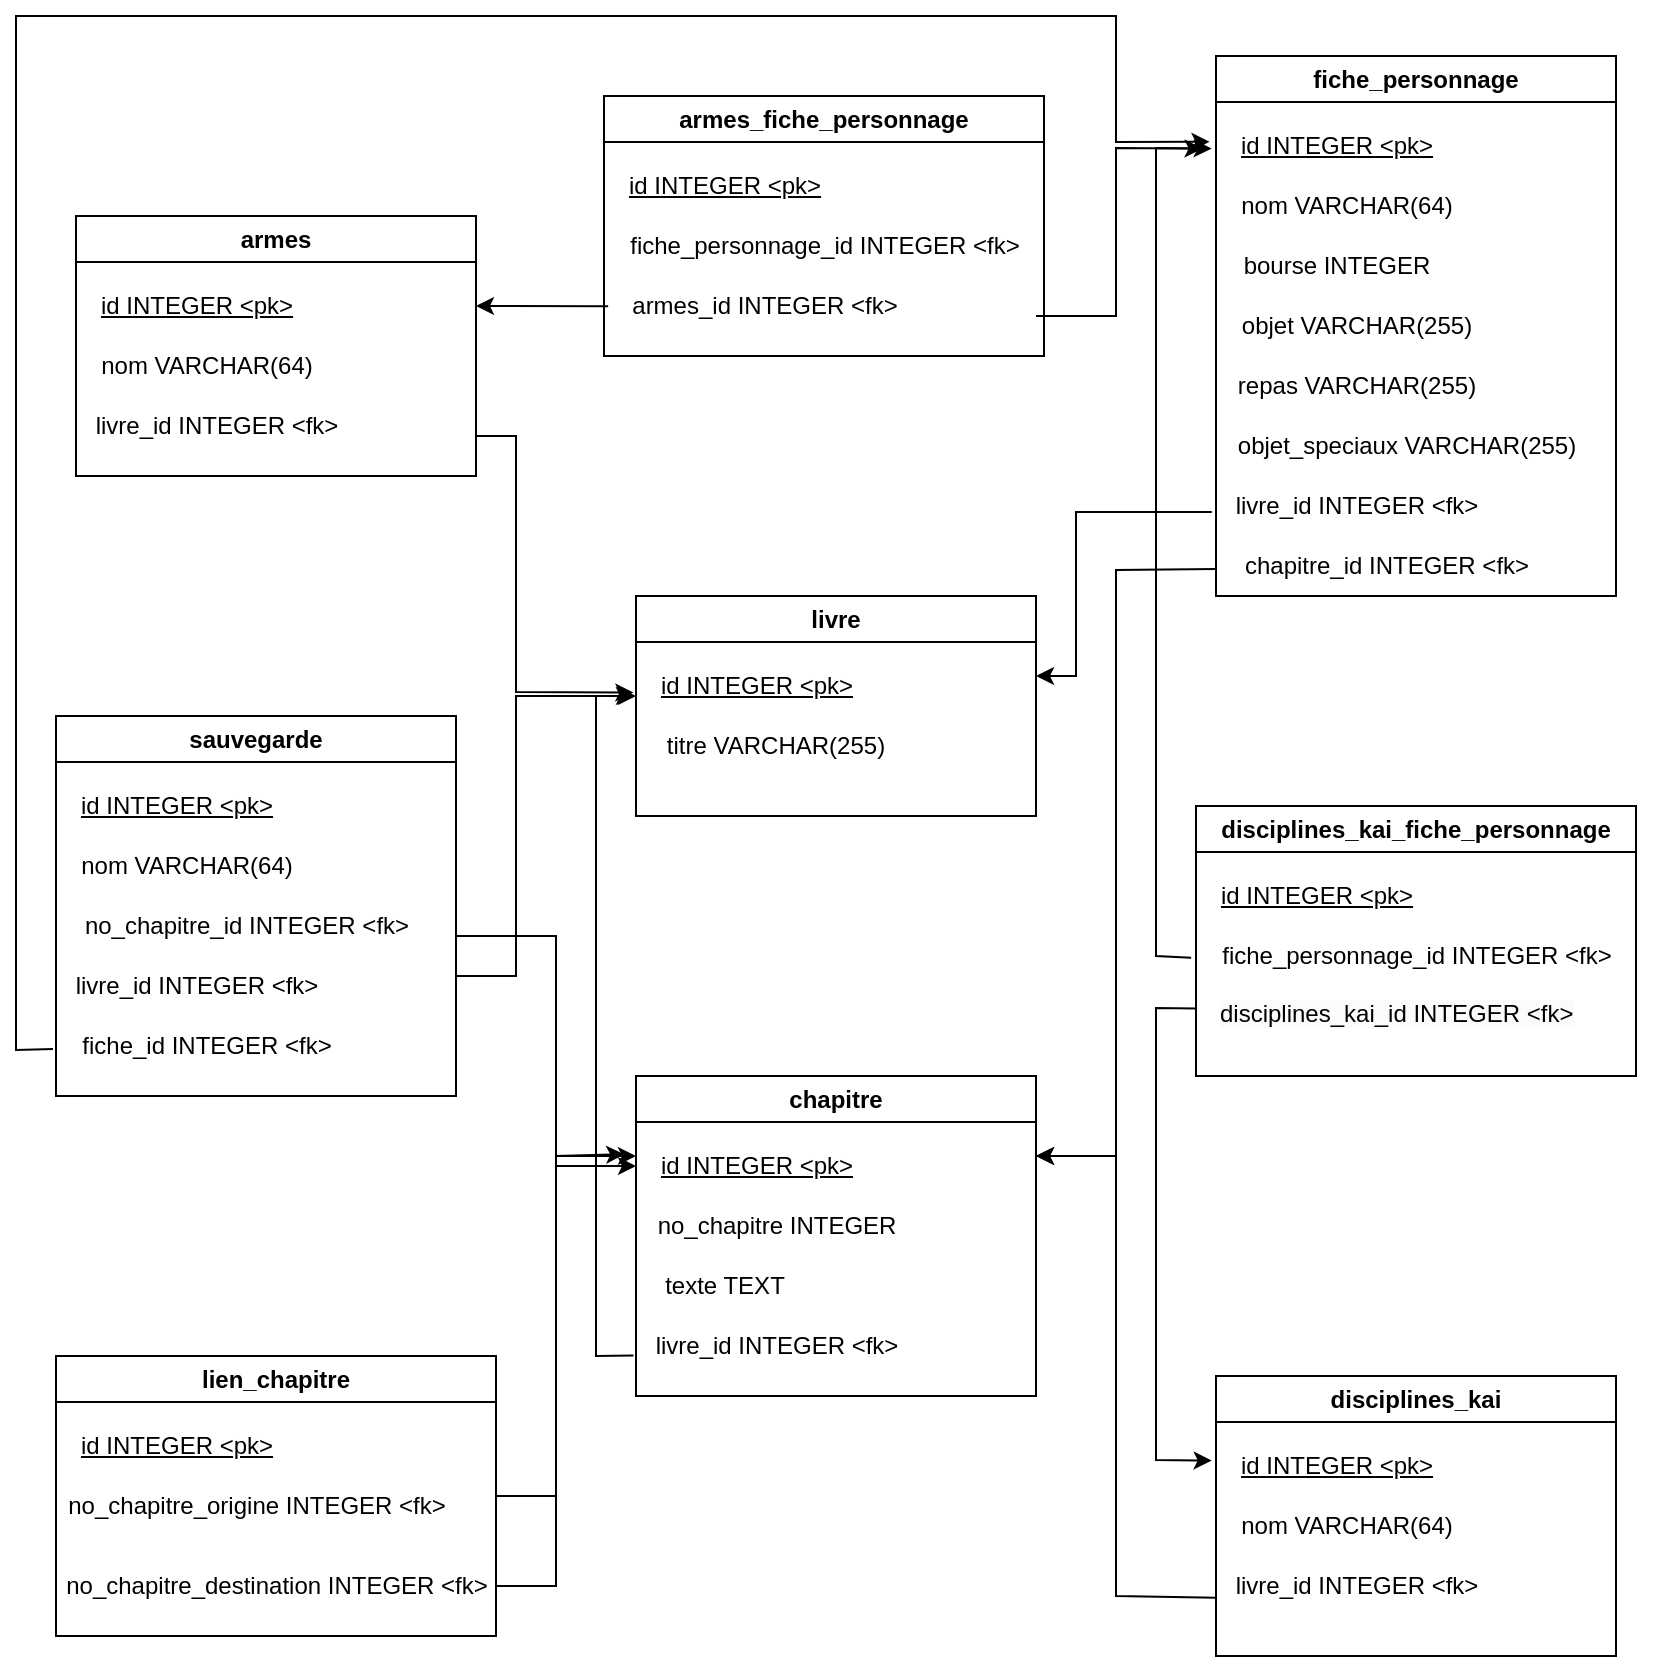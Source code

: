 <mxfile version="21.8.2" type="device">
  <diagram name="Page-1" id="x-uxpsHx32nLOm2oYGz4">
    <mxGraphModel dx="1823" dy="866" grid="1" gridSize="10" guides="1" tooltips="1" connect="1" arrows="1" fold="1" page="1" pageScale="1" pageWidth="827" pageHeight="1169" math="0" shadow="0">
      <root>
        <mxCell id="0" />
        <mxCell id="1" parent="0" />
        <mxCell id="iNsdmit7dDFyfxii4Sh--5" value="armes" style="swimlane;whiteSpace=wrap;html=1;" vertex="1" parent="1">
          <mxGeometry x="40" y="120" width="200" height="130" as="geometry" />
        </mxCell>
        <mxCell id="iNsdmit7dDFyfxii4Sh--18" value="&lt;u&gt;id INTEGER &amp;lt;pk&amp;gt;&lt;/u&gt;" style="text;html=1;align=center;verticalAlign=middle;resizable=0;points=[];autosize=1;strokeColor=none;fillColor=none;" vertex="1" parent="iNsdmit7dDFyfxii4Sh--5">
          <mxGeometry y="30" width="120" height="30" as="geometry" />
        </mxCell>
        <mxCell id="iNsdmit7dDFyfxii4Sh--19" value="nom VARCHAR(64)" style="text;html=1;align=center;verticalAlign=middle;resizable=0;points=[];autosize=1;strokeColor=none;fillColor=none;" vertex="1" parent="iNsdmit7dDFyfxii4Sh--5">
          <mxGeometry y="60" width="130" height="30" as="geometry" />
        </mxCell>
        <mxCell id="iNsdmit7dDFyfxii4Sh--20" value="livre_id INTEGER &amp;lt;fk&amp;gt;" style="text;html=1;align=center;verticalAlign=middle;resizable=0;points=[];autosize=1;strokeColor=none;fillColor=none;" vertex="1" parent="iNsdmit7dDFyfxii4Sh--5">
          <mxGeometry y="90" width="140" height="30" as="geometry" />
        </mxCell>
        <mxCell id="iNsdmit7dDFyfxii4Sh--6" value="armes_fiche_personnage" style="swimlane;whiteSpace=wrap;html=1;startSize=23;" vertex="1" parent="1">
          <mxGeometry x="304" y="60" width="220" height="130" as="geometry" />
        </mxCell>
        <mxCell id="iNsdmit7dDFyfxii4Sh--35" value="&lt;u&gt;id INTEGER &amp;lt;pk&amp;gt;&lt;/u&gt;" style="text;html=1;align=center;verticalAlign=middle;resizable=0;points=[];autosize=1;strokeColor=none;fillColor=none;" vertex="1" parent="iNsdmit7dDFyfxii4Sh--6">
          <mxGeometry y="30" width="120" height="30" as="geometry" />
        </mxCell>
        <mxCell id="iNsdmit7dDFyfxii4Sh--36" value="fiche_personnage_id INTEGER &amp;lt;fk&amp;gt;" style="text;html=1;align=center;verticalAlign=middle;resizable=0;points=[];autosize=1;strokeColor=none;fillColor=none;" vertex="1" parent="iNsdmit7dDFyfxii4Sh--6">
          <mxGeometry y="60" width="220" height="30" as="geometry" />
        </mxCell>
        <mxCell id="iNsdmit7dDFyfxii4Sh--37" value="armes_id INTEGER &amp;lt;fk&amp;gt;" style="text;html=1;align=center;verticalAlign=middle;resizable=0;points=[];autosize=1;strokeColor=none;fillColor=none;" vertex="1" parent="iNsdmit7dDFyfxii4Sh--6">
          <mxGeometry y="90" width="160" height="30" as="geometry" />
        </mxCell>
        <mxCell id="iNsdmit7dDFyfxii4Sh--7" value="disciplines_kai_fiche_personnage" style="swimlane;whiteSpace=wrap;html=1;" vertex="1" parent="1">
          <mxGeometry x="600" y="415" width="220" height="135" as="geometry" />
        </mxCell>
        <mxCell id="iNsdmit7dDFyfxii4Sh--32" value="&lt;u&gt;id INTEGER &amp;lt;pk&amp;gt;&lt;/u&gt;" style="text;html=1;align=center;verticalAlign=middle;resizable=0;points=[];autosize=1;strokeColor=none;fillColor=none;" vertex="1" parent="iNsdmit7dDFyfxii4Sh--7">
          <mxGeometry y="30" width="120" height="30" as="geometry" />
        </mxCell>
        <mxCell id="iNsdmit7dDFyfxii4Sh--33" value="fiche_personnage_id INTEGER &amp;lt;fk&amp;gt;" style="text;html=1;align=center;verticalAlign=middle;resizable=0;points=[];autosize=1;strokeColor=none;fillColor=none;" vertex="1" parent="iNsdmit7dDFyfxii4Sh--7">
          <mxGeometry y="60" width="220" height="30" as="geometry" />
        </mxCell>
        <mxCell id="iNsdmit7dDFyfxii4Sh--34" value="&lt;span style=&quot;color: rgb(0, 0, 0); font-family: Helvetica; font-size: 12px; font-style: normal; font-variant-ligatures: normal; font-variant-caps: normal; font-weight: 400; letter-spacing: normal; orphans: 2; text-align: center; text-indent: 0px; text-transform: none; widows: 2; word-spacing: 0px; -webkit-text-stroke-width: 0px; background-color: rgb(251, 251, 251); text-decoration-thickness: initial; text-decoration-style: initial; text-decoration-color: initial; float: none; display: inline !important;&quot;&gt;disciplines_kai_id INTEGER &amp;lt;fk&amp;gt;&lt;/span&gt;" style="text;whiteSpace=wrap;html=1;" vertex="1" parent="iNsdmit7dDFyfxii4Sh--7">
          <mxGeometry x="10" y="90" width="230" height="40" as="geometry" />
        </mxCell>
        <mxCell id="iNsdmit7dDFyfxii4Sh--8" value="sauvegarde" style="swimlane;whiteSpace=wrap;html=1;startSize=23;" vertex="1" parent="1">
          <mxGeometry x="30" y="370" width="200" height="190" as="geometry" />
        </mxCell>
        <mxCell id="iNsdmit7dDFyfxii4Sh--38" value="&lt;u&gt;id INTEGER &amp;lt;pk&amp;gt;&lt;/u&gt;" style="text;html=1;align=center;verticalAlign=middle;resizable=0;points=[];autosize=1;strokeColor=none;fillColor=none;" vertex="1" parent="iNsdmit7dDFyfxii4Sh--8">
          <mxGeometry y="30" width="120" height="30" as="geometry" />
        </mxCell>
        <mxCell id="iNsdmit7dDFyfxii4Sh--39" value="nom VARCHAR(64)" style="text;html=1;align=center;verticalAlign=middle;resizable=0;points=[];autosize=1;strokeColor=none;fillColor=none;" vertex="1" parent="iNsdmit7dDFyfxii4Sh--8">
          <mxGeometry y="60" width="130" height="30" as="geometry" />
        </mxCell>
        <mxCell id="iNsdmit7dDFyfxii4Sh--40" value="no_chapitre_id INTEGER &amp;lt;fk&amp;gt;" style="text;html=1;align=center;verticalAlign=middle;resizable=0;points=[];autosize=1;strokeColor=none;fillColor=none;" vertex="1" parent="iNsdmit7dDFyfxii4Sh--8">
          <mxGeometry y="90" width="190" height="30" as="geometry" />
        </mxCell>
        <mxCell id="iNsdmit7dDFyfxii4Sh--41" value="livre_id INTEGER &amp;lt;fk&amp;gt;" style="text;html=1;align=center;verticalAlign=middle;resizable=0;points=[];autosize=1;strokeColor=none;fillColor=none;" vertex="1" parent="iNsdmit7dDFyfxii4Sh--8">
          <mxGeometry y="120" width="140" height="30" as="geometry" />
        </mxCell>
        <mxCell id="iNsdmit7dDFyfxii4Sh--42" value="fiche_id INTEGER &amp;lt;fk&amp;gt;" style="text;html=1;align=center;verticalAlign=middle;resizable=0;points=[];autosize=1;strokeColor=none;fillColor=none;" vertex="1" parent="iNsdmit7dDFyfxii4Sh--8">
          <mxGeometry y="150" width="150" height="30" as="geometry" />
        </mxCell>
        <mxCell id="iNsdmit7dDFyfxii4Sh--9" value="lien_chapitre" style="swimlane;whiteSpace=wrap;html=1;" vertex="1" parent="1">
          <mxGeometry x="30" y="690" width="220" height="140" as="geometry" />
        </mxCell>
        <mxCell id="iNsdmit7dDFyfxii4Sh--26" value="&lt;u&gt;id INTEGER &amp;lt;pk&amp;gt;&lt;/u&gt;" style="text;html=1;align=center;verticalAlign=middle;resizable=0;points=[];autosize=1;strokeColor=none;fillColor=none;" vertex="1" parent="iNsdmit7dDFyfxii4Sh--9">
          <mxGeometry y="30" width="120" height="30" as="geometry" />
        </mxCell>
        <mxCell id="iNsdmit7dDFyfxii4Sh--27" value="no_chapitre_origine INTEGER &amp;lt;fk&amp;gt;" style="text;html=1;align=center;verticalAlign=middle;resizable=0;points=[];autosize=1;strokeColor=none;fillColor=none;" vertex="1" parent="iNsdmit7dDFyfxii4Sh--9">
          <mxGeometry x="-5" y="60" width="210" height="30" as="geometry" />
        </mxCell>
        <mxCell id="iNsdmit7dDFyfxii4Sh--28" value="no_chapitre_destination INTEGER &amp;lt;fk&amp;gt;" style="text;html=1;align=center;verticalAlign=middle;resizable=0;points=[];autosize=1;strokeColor=none;fillColor=none;" vertex="1" parent="iNsdmit7dDFyfxii4Sh--9">
          <mxGeometry x="-5" y="100" width="230" height="30" as="geometry" />
        </mxCell>
        <mxCell id="iNsdmit7dDFyfxii4Sh--10" value="livre" style="swimlane;whiteSpace=wrap;html=1;startSize=23;" vertex="1" parent="1">
          <mxGeometry x="320" y="310" width="200" height="110" as="geometry" />
        </mxCell>
        <mxCell id="iNsdmit7dDFyfxii4Sh--15" value="&lt;u&gt;id INTEGER &amp;lt;pk&amp;gt;&lt;/u&gt;" style="text;html=1;align=center;verticalAlign=middle;resizable=0;points=[];autosize=1;strokeColor=none;fillColor=none;" vertex="1" parent="iNsdmit7dDFyfxii4Sh--10">
          <mxGeometry y="30" width="120" height="30" as="geometry" />
        </mxCell>
        <mxCell id="iNsdmit7dDFyfxii4Sh--17" value="titre VARCHAR(255)" style="text;html=1;strokeColor=none;fillColor=none;align=center;verticalAlign=middle;whiteSpace=wrap;rounded=0;" vertex="1" parent="iNsdmit7dDFyfxii4Sh--10">
          <mxGeometry x="10" y="60" width="120" height="30" as="geometry" />
        </mxCell>
        <mxCell id="iNsdmit7dDFyfxii4Sh--11" value="fiche_personnage" style="swimlane;whiteSpace=wrap;html=1;" vertex="1" parent="1">
          <mxGeometry x="610" y="40" width="200" height="270" as="geometry" />
        </mxCell>
        <mxCell id="iNsdmit7dDFyfxii4Sh--43" value="&lt;u&gt;id INTEGER &amp;lt;pk&amp;gt;&lt;/u&gt;" style="text;html=1;align=center;verticalAlign=middle;resizable=0;points=[];autosize=1;strokeColor=none;fillColor=none;" vertex="1" parent="iNsdmit7dDFyfxii4Sh--11">
          <mxGeometry y="30" width="120" height="30" as="geometry" />
        </mxCell>
        <mxCell id="iNsdmit7dDFyfxii4Sh--44" value="nom VARCHAR(64)" style="text;html=1;align=center;verticalAlign=middle;resizable=0;points=[];autosize=1;strokeColor=none;fillColor=none;" vertex="1" parent="iNsdmit7dDFyfxii4Sh--11">
          <mxGeometry y="60" width="130" height="30" as="geometry" />
        </mxCell>
        <mxCell id="iNsdmit7dDFyfxii4Sh--45" value="bourse INTEGER" style="text;html=1;align=center;verticalAlign=middle;resizable=0;points=[];autosize=1;strokeColor=none;fillColor=none;" vertex="1" parent="iNsdmit7dDFyfxii4Sh--11">
          <mxGeometry y="90" width="120" height="30" as="geometry" />
        </mxCell>
        <mxCell id="iNsdmit7dDFyfxii4Sh--46" value="objet VARCHAR(255)" style="text;html=1;align=center;verticalAlign=middle;resizable=0;points=[];autosize=1;strokeColor=none;fillColor=none;" vertex="1" parent="iNsdmit7dDFyfxii4Sh--11">
          <mxGeometry y="120" width="140" height="30" as="geometry" />
        </mxCell>
        <mxCell id="iNsdmit7dDFyfxii4Sh--52" value="repas VARCHAR(255)" style="text;html=1;align=center;verticalAlign=middle;resizable=0;points=[];autosize=1;strokeColor=none;fillColor=none;" vertex="1" parent="iNsdmit7dDFyfxii4Sh--11">
          <mxGeometry y="150" width="140" height="30" as="geometry" />
        </mxCell>
        <mxCell id="iNsdmit7dDFyfxii4Sh--53" value="objet_speciaux VARCHAR(255)" style="text;html=1;align=center;verticalAlign=middle;resizable=0;points=[];autosize=1;strokeColor=none;fillColor=none;" vertex="1" parent="iNsdmit7dDFyfxii4Sh--11">
          <mxGeometry y="180" width="190" height="30" as="geometry" />
        </mxCell>
        <mxCell id="iNsdmit7dDFyfxii4Sh--54" value="livre_id INTEGER &amp;lt;fk&amp;gt;" style="text;html=1;align=center;verticalAlign=middle;resizable=0;points=[];autosize=1;strokeColor=none;fillColor=none;" vertex="1" parent="iNsdmit7dDFyfxii4Sh--11">
          <mxGeometry y="210" width="140" height="30" as="geometry" />
        </mxCell>
        <mxCell id="iNsdmit7dDFyfxii4Sh--55" value="chapitre_id INTEGER &amp;lt;fk&amp;gt;" style="text;html=1;align=center;verticalAlign=middle;resizable=0;points=[];autosize=1;strokeColor=none;fillColor=none;" vertex="1" parent="iNsdmit7dDFyfxii4Sh--11">
          <mxGeometry y="240" width="170" height="30" as="geometry" />
        </mxCell>
        <mxCell id="iNsdmit7dDFyfxii4Sh--12" value="chapitre" style="swimlane;whiteSpace=wrap;html=1;" vertex="1" parent="1">
          <mxGeometry x="320" y="550" width="200" height="160" as="geometry" />
        </mxCell>
        <mxCell id="iNsdmit7dDFyfxii4Sh--21" value="&lt;u&gt;id INTEGER &amp;lt;pk&amp;gt;&lt;/u&gt;" style="text;html=1;align=center;verticalAlign=middle;resizable=0;points=[];autosize=1;strokeColor=none;fillColor=none;" vertex="1" parent="iNsdmit7dDFyfxii4Sh--12">
          <mxGeometry y="30" width="120" height="30" as="geometry" />
        </mxCell>
        <mxCell id="iNsdmit7dDFyfxii4Sh--24" value="no_chapitre INTEGER" style="text;html=1;align=center;verticalAlign=middle;resizable=0;points=[];autosize=1;strokeColor=none;fillColor=none;" vertex="1" parent="iNsdmit7dDFyfxii4Sh--12">
          <mxGeometry y="60" width="140" height="30" as="geometry" />
        </mxCell>
        <mxCell id="iNsdmit7dDFyfxii4Sh--25" value="texte TEXT" style="text;html=1;align=center;verticalAlign=middle;resizable=0;points=[];autosize=1;strokeColor=none;fillColor=none;" vertex="1" parent="iNsdmit7dDFyfxii4Sh--12">
          <mxGeometry x="4" y="90" width="80" height="30" as="geometry" />
        </mxCell>
        <mxCell id="iNsdmit7dDFyfxii4Sh--22" value="livre_id INTEGER &amp;lt;fk&amp;gt;" style="text;html=1;align=center;verticalAlign=middle;resizable=0;points=[];autosize=1;strokeColor=none;fillColor=none;" vertex="1" parent="iNsdmit7dDFyfxii4Sh--12">
          <mxGeometry y="120" width="140" height="30" as="geometry" />
        </mxCell>
        <mxCell id="iNsdmit7dDFyfxii4Sh--13" value="disciplines_kai" style="swimlane;whiteSpace=wrap;html=1;" vertex="1" parent="1">
          <mxGeometry x="610" y="700" width="200" height="140" as="geometry" />
        </mxCell>
        <mxCell id="iNsdmit7dDFyfxii4Sh--29" value="&lt;u&gt;id INTEGER &amp;lt;pk&amp;gt;&lt;/u&gt;" style="text;html=1;align=center;verticalAlign=middle;resizable=0;points=[];autosize=1;strokeColor=none;fillColor=none;" vertex="1" parent="iNsdmit7dDFyfxii4Sh--13">
          <mxGeometry y="30" width="120" height="30" as="geometry" />
        </mxCell>
        <mxCell id="iNsdmit7dDFyfxii4Sh--30" value="nom VARCHAR(64)" style="text;html=1;align=center;verticalAlign=middle;resizable=0;points=[];autosize=1;strokeColor=none;fillColor=none;" vertex="1" parent="iNsdmit7dDFyfxii4Sh--13">
          <mxGeometry y="60" width="130" height="30" as="geometry" />
        </mxCell>
        <mxCell id="iNsdmit7dDFyfxii4Sh--31" value="livre_id INTEGER &amp;lt;fk&amp;gt;" style="text;html=1;align=center;verticalAlign=middle;resizable=0;points=[];autosize=1;strokeColor=none;fillColor=none;" vertex="1" parent="iNsdmit7dDFyfxii4Sh--13">
          <mxGeometry y="90" width="140" height="30" as="geometry" />
        </mxCell>
        <mxCell id="iNsdmit7dDFyfxii4Sh--57" value="" style="endArrow=classic;html=1;rounded=0;entryX=-0.011;entryY=0.61;entryDx=0;entryDy=0;entryPerimeter=0;" edge="1" parent="1" target="iNsdmit7dDFyfxii4Sh--15">
          <mxGeometry width="50" height="50" relative="1" as="geometry">
            <mxPoint x="240" y="230" as="sourcePoint" />
            <mxPoint x="480" y="390" as="targetPoint" />
            <Array as="points">
              <mxPoint x="260" y="230" />
              <mxPoint x="260" y="358" />
            </Array>
          </mxGeometry>
        </mxCell>
        <mxCell id="iNsdmit7dDFyfxii4Sh--59" value="" style="endArrow=classic;html=1;rounded=0;exitX=-0.009;exitY=0.657;exitDx=0;exitDy=0;exitPerimeter=0;" edge="1" parent="1" source="iNsdmit7dDFyfxii4Sh--22">
          <mxGeometry width="50" height="50" relative="1" as="geometry">
            <mxPoint x="430" y="440" as="sourcePoint" />
            <mxPoint x="319" y="360" as="targetPoint" />
            <Array as="points">
              <mxPoint x="300" y="690" />
              <mxPoint x="300" y="360" />
            </Array>
          </mxGeometry>
        </mxCell>
        <mxCell id="iNsdmit7dDFyfxii4Sh--61" value="" style="endArrow=classic;html=1;rounded=0;" edge="1" parent="1">
          <mxGeometry width="50" height="50" relative="1" as="geometry">
            <mxPoint x="230" y="500" as="sourcePoint" />
            <mxPoint x="320" y="360" as="targetPoint" />
            <Array as="points">
              <mxPoint x="260" y="500" />
              <mxPoint x="260" y="360" />
            </Array>
          </mxGeometry>
        </mxCell>
        <mxCell id="iNsdmit7dDFyfxii4Sh--62" value="" style="endArrow=classic;html=1;rounded=0;exitX=1;exitY=0.5;exitDx=0;exitDy=0;entryX=0;entryY=0.5;entryDx=0;entryDy=0;entryPerimeter=0;" edge="1" parent="1" source="iNsdmit7dDFyfxii4Sh--9" target="iNsdmit7dDFyfxii4Sh--21">
          <mxGeometry width="50" height="50" relative="1" as="geometry">
            <mxPoint x="430" y="440" as="sourcePoint" />
            <mxPoint x="480" y="390" as="targetPoint" />
            <Array as="points">
              <mxPoint x="280" y="760" />
              <mxPoint x="280" y="595" />
            </Array>
          </mxGeometry>
        </mxCell>
        <mxCell id="iNsdmit7dDFyfxii4Sh--64" value="" style="endArrow=classic;html=1;rounded=0;" edge="1" parent="1">
          <mxGeometry width="50" height="50" relative="1" as="geometry">
            <mxPoint x="250" y="805" as="sourcePoint" />
            <mxPoint x="320" y="590" as="targetPoint" />
            <Array as="points">
              <mxPoint x="280" y="805" />
              <mxPoint x="280" y="590" />
            </Array>
          </mxGeometry>
        </mxCell>
        <mxCell id="iNsdmit7dDFyfxii4Sh--65" value="" style="endArrow=classic;html=1;rounded=0;exitX=-0.015;exitY=0.6;exitDx=0;exitDy=0;exitPerimeter=0;" edge="1" parent="1" source="iNsdmit7dDFyfxii4Sh--54">
          <mxGeometry width="50" height="50" relative="1" as="geometry">
            <mxPoint x="430" y="440" as="sourcePoint" />
            <mxPoint x="520" y="350" as="targetPoint" />
            <Array as="points">
              <mxPoint x="540" y="268" />
              <mxPoint x="540" y="350" />
            </Array>
          </mxGeometry>
        </mxCell>
        <mxCell id="iNsdmit7dDFyfxii4Sh--66" value="" style="endArrow=classic;html=1;rounded=0;exitX=0.001;exitY=0.552;exitDx=0;exitDy=0;exitPerimeter=0;entryX=1;entryY=0.25;entryDx=0;entryDy=0;" edge="1" parent="1" source="iNsdmit7dDFyfxii4Sh--55" target="iNsdmit7dDFyfxii4Sh--12">
          <mxGeometry width="50" height="50" relative="1" as="geometry">
            <mxPoint x="430" y="440" as="sourcePoint" />
            <mxPoint x="480" y="390" as="targetPoint" />
            <Array as="points">
              <mxPoint x="560" y="297" />
              <mxPoint x="560" y="590" />
            </Array>
          </mxGeometry>
        </mxCell>
        <mxCell id="iNsdmit7dDFyfxii4Sh--67" value="" style="endArrow=classic;html=1;rounded=0;exitX=0.001;exitY=0.695;exitDx=0;exitDy=0;exitPerimeter=0;entryX=1;entryY=0.25;entryDx=0;entryDy=0;" edge="1" parent="1" source="iNsdmit7dDFyfxii4Sh--31" target="iNsdmit7dDFyfxii4Sh--12">
          <mxGeometry width="50" height="50" relative="1" as="geometry">
            <mxPoint x="430" y="440" as="sourcePoint" />
            <mxPoint x="480" y="390" as="targetPoint" />
            <Array as="points">
              <mxPoint x="560" y="810" />
              <mxPoint x="560" y="590" />
            </Array>
          </mxGeometry>
        </mxCell>
        <mxCell id="iNsdmit7dDFyfxii4Sh--68" value="" style="endArrow=classic;html=1;rounded=0;exitX=0;exitY=0.75;exitDx=0;exitDy=0;entryX=-0.018;entryY=0.41;entryDx=0;entryDy=0;entryPerimeter=0;" edge="1" parent="1" source="iNsdmit7dDFyfxii4Sh--7" target="iNsdmit7dDFyfxii4Sh--29">
          <mxGeometry width="50" height="50" relative="1" as="geometry">
            <mxPoint x="430" y="440" as="sourcePoint" />
            <mxPoint x="480" y="390" as="targetPoint" />
            <Array as="points">
              <mxPoint x="580" y="516" />
              <mxPoint x="580" y="742" />
            </Array>
          </mxGeometry>
        </mxCell>
        <mxCell id="iNsdmit7dDFyfxii4Sh--69" value="" style="endArrow=classic;html=1;rounded=0;exitX=-0.011;exitY=0.529;exitDx=0;exitDy=0;exitPerimeter=0;entryX=-0.018;entryY=0.543;entryDx=0;entryDy=0;entryPerimeter=0;" edge="1" parent="1" source="iNsdmit7dDFyfxii4Sh--33" target="iNsdmit7dDFyfxii4Sh--43">
          <mxGeometry width="50" height="50" relative="1" as="geometry">
            <mxPoint x="430" y="440" as="sourcePoint" />
            <mxPoint x="480" y="390" as="targetPoint" />
            <Array as="points">
              <mxPoint x="580" y="490" />
              <mxPoint x="580" y="86" />
            </Array>
          </mxGeometry>
        </mxCell>
        <mxCell id="iNsdmit7dDFyfxii4Sh--71" value="" style="endArrow=classic;html=1;rounded=0;exitX=0.013;exitY=0.505;exitDx=0;exitDy=0;exitPerimeter=0;" edge="1" parent="1" source="iNsdmit7dDFyfxii4Sh--37">
          <mxGeometry width="50" height="50" relative="1" as="geometry">
            <mxPoint x="430" y="440" as="sourcePoint" />
            <mxPoint x="240" y="165" as="targetPoint" />
          </mxGeometry>
        </mxCell>
        <mxCell id="iNsdmit7dDFyfxii4Sh--72" value="" style="endArrow=classic;html=1;rounded=0;entryX=-0.056;entryY=0.543;entryDx=0;entryDy=0;entryPerimeter=0;" edge="1" parent="1" target="iNsdmit7dDFyfxii4Sh--43">
          <mxGeometry width="50" height="50" relative="1" as="geometry">
            <mxPoint x="520" y="170" as="sourcePoint" />
            <mxPoint x="580" y="90" as="targetPoint" />
            <Array as="points">
              <mxPoint x="560" y="170" />
              <mxPoint x="560" y="86" />
            </Array>
          </mxGeometry>
        </mxCell>
        <mxCell id="iNsdmit7dDFyfxii4Sh--73" value="" style="endArrow=classic;html=1;rounded=0;entryX=-0.049;entryY=0.305;entryDx=0;entryDy=0;entryPerimeter=0;" edge="1" parent="1" target="iNsdmit7dDFyfxii4Sh--21">
          <mxGeometry width="50" height="50" relative="1" as="geometry">
            <mxPoint x="230" y="480" as="sourcePoint" />
            <mxPoint x="480" y="390" as="targetPoint" />
            <Array as="points">
              <mxPoint x="280" y="480" />
              <mxPoint x="280" y="590" />
            </Array>
          </mxGeometry>
        </mxCell>
        <mxCell id="iNsdmit7dDFyfxii4Sh--74" value="" style="endArrow=classic;html=1;rounded=0;exitX=-0.01;exitY=0.552;exitDx=0;exitDy=0;exitPerimeter=0;entryX=-0.027;entryY=0.429;entryDx=0;entryDy=0;entryPerimeter=0;" edge="1" parent="1" source="iNsdmit7dDFyfxii4Sh--42" target="iNsdmit7dDFyfxii4Sh--43">
          <mxGeometry width="50" height="50" relative="1" as="geometry">
            <mxPoint x="430" y="440" as="sourcePoint" />
            <mxPoint x="480" y="390" as="targetPoint" />
            <Array as="points">
              <mxPoint x="10" y="537" />
              <mxPoint x="10" y="20" />
              <mxPoint x="560" y="20" />
              <mxPoint x="560" y="83" />
            </Array>
          </mxGeometry>
        </mxCell>
      </root>
    </mxGraphModel>
  </diagram>
</mxfile>
